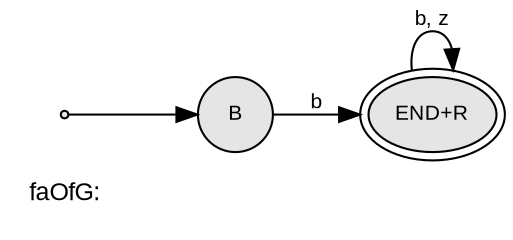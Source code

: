 digraph finite_state_machine {

  rankdir = LR;

  node [fontname = Arial fontsize = 10 style = filled fillcolor = gray90]
  "faOfG:" [shape = none style = "" fontsize = 12];
  node [shape = point]; START; // shape for START node
  node [shape = ellipse peripheries = 2] "END+R"; // shape for final nodes
  node [shape = circle peripheries = 1];  // shape for non-final nodes
  START -> "B";

  "B" -> "END+R" [label = "b" fontname = Arial fontsize = 10]; 
  "END+R" -> "END+R" [label = "b, z" fontname = Arial fontsize = 10]; 

}
